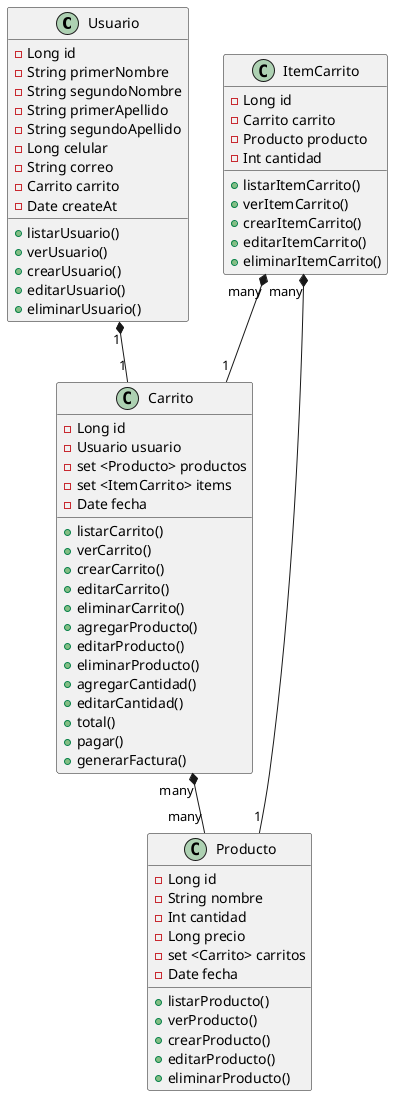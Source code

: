 @startuml tienda-web

Usuario "1" *-- "1" Carrito
Carrito "many" *-- "many" Producto
ItemCarrito "many" *-- "1" Carrito
ItemCarrito "many" *-- "1" Producto 

Class Usuario {
    - Long id
    - String primerNombre
    - String segundoNombre
    - String primerApellido
    - String segundoApellido
    - Long celular
    - String correo
    - Carrito carrito
    - Date createAt

    + listarUsuario()
    + verUsuario()
    + crearUsuario()
    + editarUsuario()
    + eliminarUsuario()

    ' + Long getId()
    ' + void setId(Long id)
    ' + String getPrimerNombre()
    ' + void setPrimerNombre()
    ' + String getSegundoNombre()
    ' + void setSegundoNombre()
    ' + String getPrimerApellido()
    ' + void setPrimerApllido()
    ' + String getSegundoApellido()
    ' + void setSegundoApellido()
    ' + Long getCelular()
    ' + void setCelular()
    ' + String getCorreo()
    ' + void setCorreo()
    ' + Carrito getCarrito()
    ' + void setCarrito()
    ' + Date getCreateAt()
    ' + void setCreateAt()
}

class Producto{
    - Long id
    - String nombre
    - Int cantidad
    - Long precio
    - set <Carrito> carritos
    - Date fecha

    + listarProducto()
    + verProducto()
    + crearProducto()
    + editarProducto()
    + eliminarProducto()
}

class Carrito{
    - Long id
    - Usuario usuario
    - set <Producto> productos
    - set <ItemCarrito> items
    - Date fecha
    
    + listarCarrito()
    + verCarrito()
    + crearCarrito()
    + editarCarrito()
    + eliminarCarrito()
    + agregarProducto()
    + editarProducto()
    + eliminarProducto()
    + agregarCantidad()
    + editarCantidad()
    + total()
    + pagar()
    + generarFactura()
}

class ItemCarrito {
    -Long id
    - Carrito carrito
    - Producto producto
    - Int cantidad

    + listarItemCarrito()
    + verItemCarrito()
    + crearItemCarrito()
    + editarItemCarrito()
    + eliminarItemCarrito()
}

@enduml